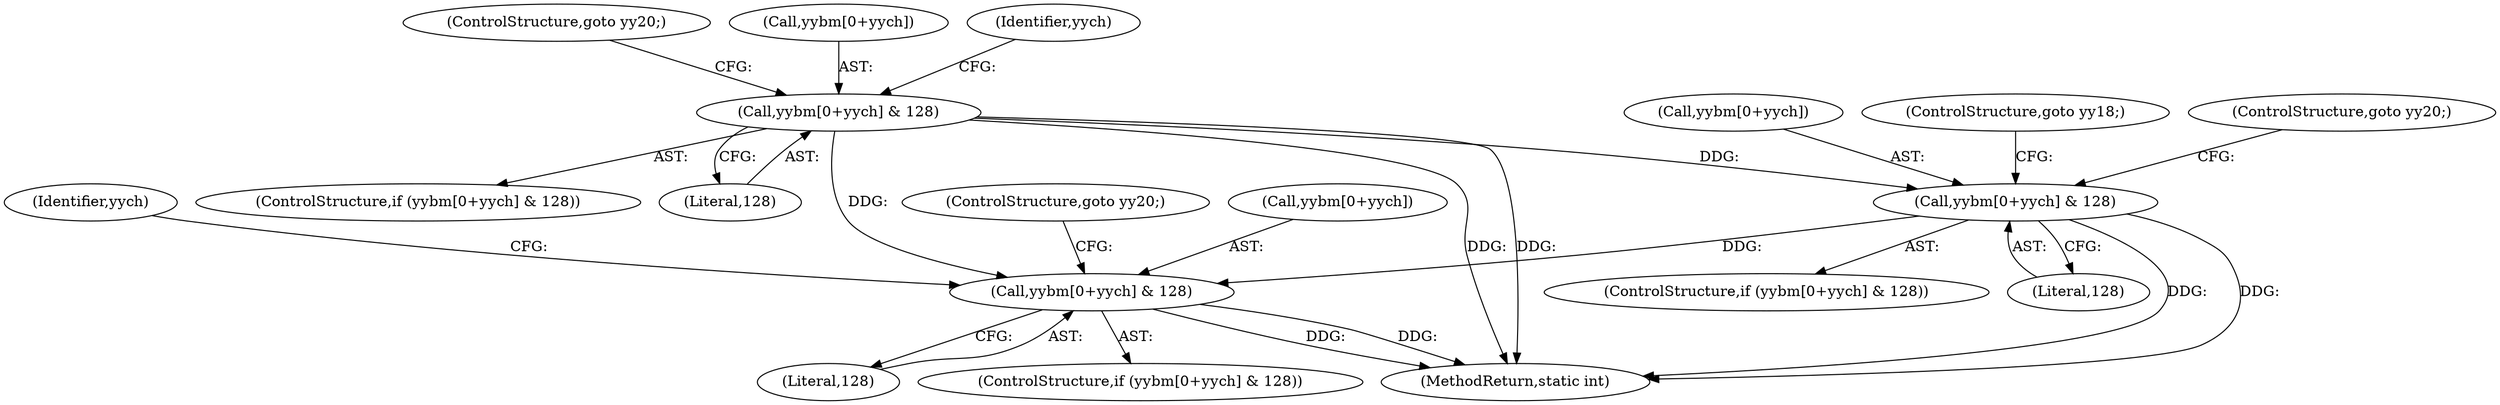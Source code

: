 digraph "0_php-src_20ce2fe8e3c211a42fee05a461a5881be9a8790e?w=1@array" {
"1000371" [label="(Call,yybm[0+yych] & 128)"];
"1000397" [label="(Call,yybm[0+yych] & 128)"];
"1000423" [label="(Call,yybm[0+yych] & 128)"];
"1000396" [label="(ControlStructure,if (yybm[0+yych] & 128))"];
"1000405" [label="(ControlStructure,goto yy20;)"];
"1000424" [label="(Call,yybm[0+yych])"];
"1000422" [label="(ControlStructure,if (yybm[0+yych] & 128))"];
"1000403" [label="(Literal,128)"];
"1002432" [label="(MethodReturn,static int)"];
"1000371" [label="(Call,yybm[0+yych] & 128)"];
"1000431" [label="(ControlStructure,goto yy20;)"];
"1000429" [label="(Literal,128)"];
"1000423" [label="(Call,yybm[0+yych] & 128)"];
"1000434" [label="(Identifier,yych)"];
"1000398" [label="(Call,yybm[0+yych])"];
"1000370" [label="(ControlStructure,if (yybm[0+yych] & 128))"];
"1000397" [label="(Call,yybm[0+yych] & 128)"];
"1000406" [label="(ControlStructure,goto yy18;)"];
"1000379" [label="(ControlStructure,goto yy20;)"];
"1000377" [label="(Literal,128)"];
"1000372" [label="(Call,yybm[0+yych])"];
"1000382" [label="(Identifier,yych)"];
"1000371" -> "1000370"  [label="AST: "];
"1000371" -> "1000377"  [label="CFG: "];
"1000372" -> "1000371"  [label="AST: "];
"1000377" -> "1000371"  [label="AST: "];
"1000379" -> "1000371"  [label="CFG: "];
"1000382" -> "1000371"  [label="CFG: "];
"1000371" -> "1002432"  [label="DDG: "];
"1000371" -> "1002432"  [label="DDG: "];
"1000371" -> "1000397"  [label="DDG: "];
"1000371" -> "1000423"  [label="DDG: "];
"1000397" -> "1000396"  [label="AST: "];
"1000397" -> "1000403"  [label="CFG: "];
"1000398" -> "1000397"  [label="AST: "];
"1000403" -> "1000397"  [label="AST: "];
"1000405" -> "1000397"  [label="CFG: "];
"1000406" -> "1000397"  [label="CFG: "];
"1000397" -> "1002432"  [label="DDG: "];
"1000397" -> "1002432"  [label="DDG: "];
"1000397" -> "1000423"  [label="DDG: "];
"1000423" -> "1000422"  [label="AST: "];
"1000423" -> "1000429"  [label="CFG: "];
"1000424" -> "1000423"  [label="AST: "];
"1000429" -> "1000423"  [label="AST: "];
"1000431" -> "1000423"  [label="CFG: "];
"1000434" -> "1000423"  [label="CFG: "];
"1000423" -> "1002432"  [label="DDG: "];
"1000423" -> "1002432"  [label="DDG: "];
}
